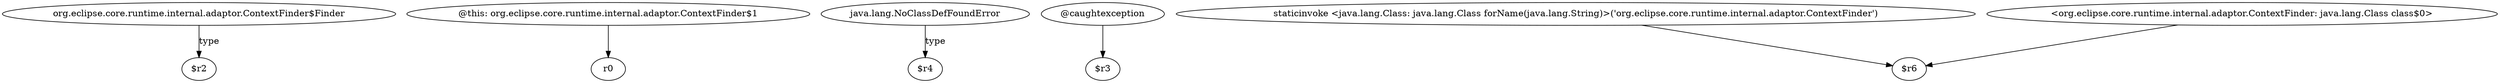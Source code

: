 digraph g {
0[label="org.eclipse.core.runtime.internal.adaptor.ContextFinder$Finder"]
1[label="$r2"]
0->1[label="type"]
2[label="@this: org.eclipse.core.runtime.internal.adaptor.ContextFinder$1"]
3[label="r0"]
2->3[label=""]
4[label="java.lang.NoClassDefFoundError"]
5[label="$r4"]
4->5[label="type"]
6[label="@caughtexception"]
7[label="$r3"]
6->7[label=""]
8[label="staticinvoke <java.lang.Class: java.lang.Class forName(java.lang.String)>('org.eclipse.core.runtime.internal.adaptor.ContextFinder')"]
9[label="$r6"]
8->9[label=""]
10[label="<org.eclipse.core.runtime.internal.adaptor.ContextFinder: java.lang.Class class$0>"]
10->9[label=""]
}